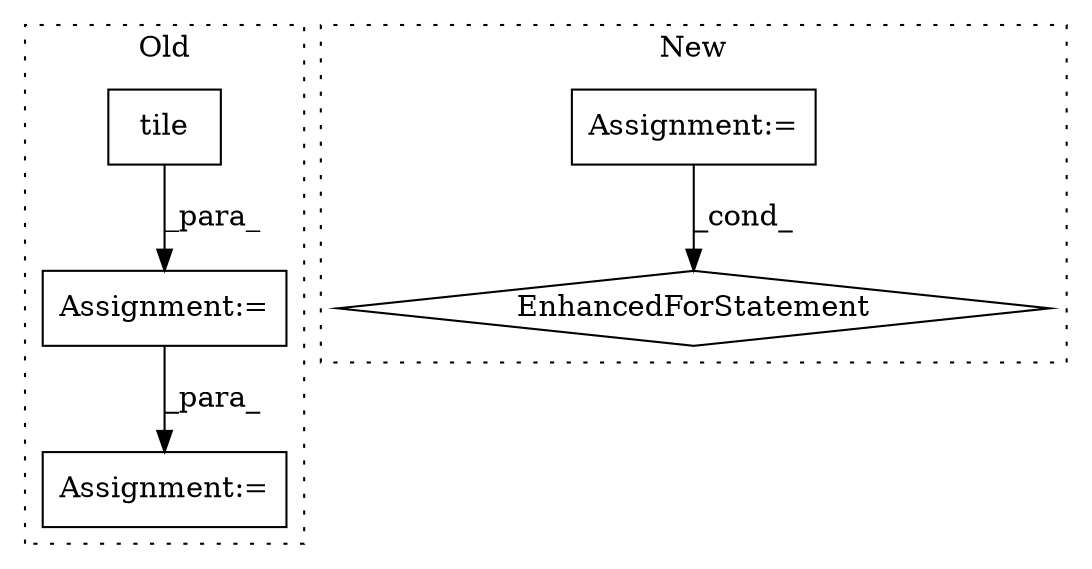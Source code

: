 digraph G {
subgraph cluster0 {
1 [label="tile" a="32" s="3183,3245" l="5,1" shape="box"];
4 [label="Assignment:=" a="7" s="3763" l="1" shape="box"];
5 [label="Assignment:=" a="7" s="3176" l="1" shape="box"];
label = "Old";
style="dotted";
}
subgraph cluster1 {
2 [label="EnhancedForStatement" a="70" s="3134,3220" l="65,2" shape="diamond"];
3 [label="Assignment:=" a="7" s="3134,3220" l="65,2" shape="box"];
label = "New";
style="dotted";
}
1 -> 5 [label="_para_"];
3 -> 2 [label="_cond_"];
5 -> 4 [label="_para_"];
}
